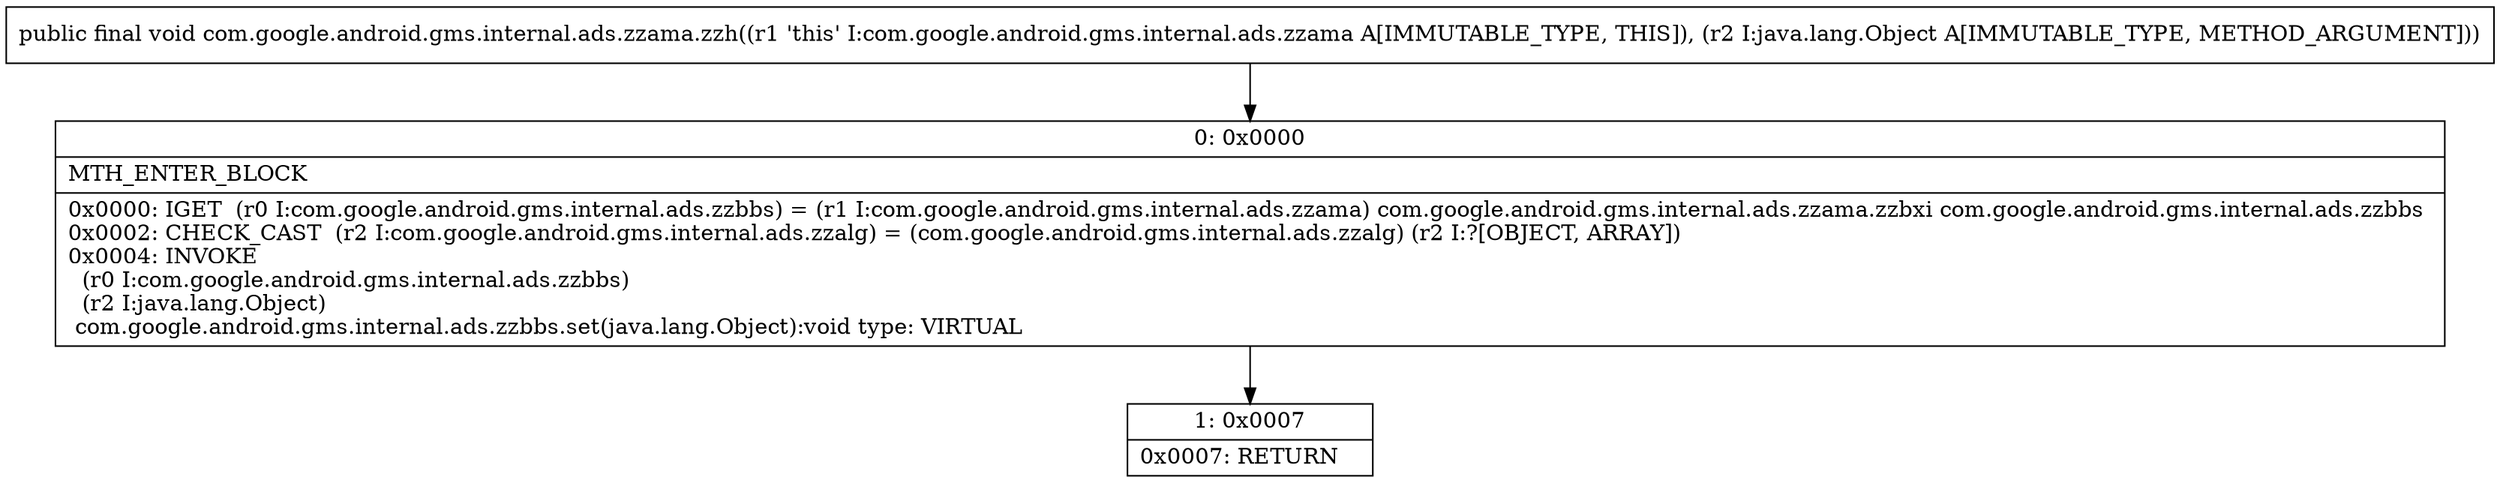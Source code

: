 digraph "CFG forcom.google.android.gms.internal.ads.zzama.zzh(Ljava\/lang\/Object;)V" {
Node_0 [shape=record,label="{0\:\ 0x0000|MTH_ENTER_BLOCK\l|0x0000: IGET  (r0 I:com.google.android.gms.internal.ads.zzbbs) = (r1 I:com.google.android.gms.internal.ads.zzama) com.google.android.gms.internal.ads.zzama.zzbxi com.google.android.gms.internal.ads.zzbbs \l0x0002: CHECK_CAST  (r2 I:com.google.android.gms.internal.ads.zzalg) = (com.google.android.gms.internal.ads.zzalg) (r2 I:?[OBJECT, ARRAY]) \l0x0004: INVOKE  \l  (r0 I:com.google.android.gms.internal.ads.zzbbs)\l  (r2 I:java.lang.Object)\l com.google.android.gms.internal.ads.zzbbs.set(java.lang.Object):void type: VIRTUAL \l}"];
Node_1 [shape=record,label="{1\:\ 0x0007|0x0007: RETURN   \l}"];
MethodNode[shape=record,label="{public final void com.google.android.gms.internal.ads.zzama.zzh((r1 'this' I:com.google.android.gms.internal.ads.zzama A[IMMUTABLE_TYPE, THIS]), (r2 I:java.lang.Object A[IMMUTABLE_TYPE, METHOD_ARGUMENT])) }"];
MethodNode -> Node_0;
Node_0 -> Node_1;
}

